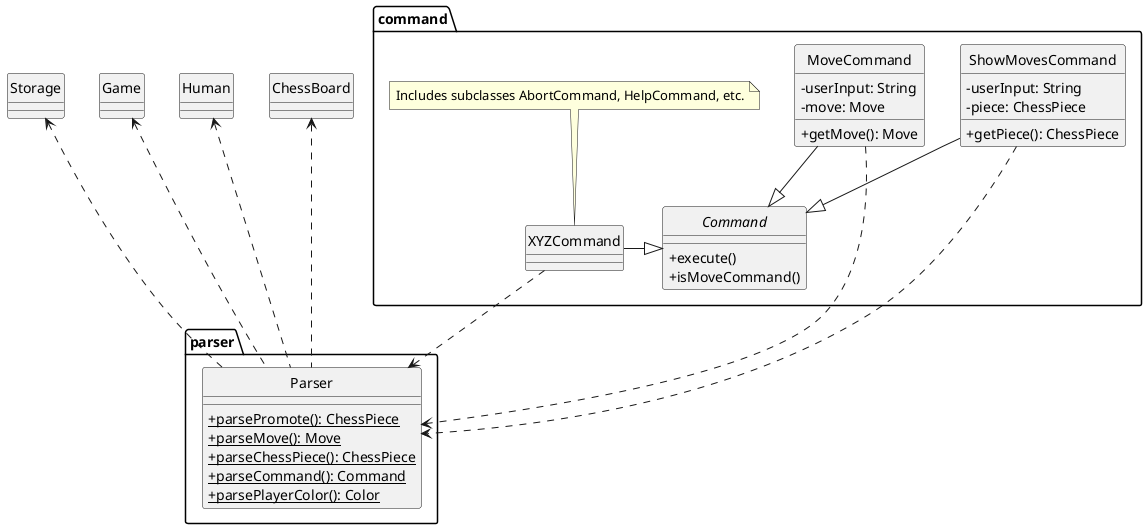 @startuml
'https://plantuml.com/class-diagram
hide circle
skinparam classAttributeIconSize 0
package command{
    abstract class Command {
    +execute()
    +isMoveCommand()
    }
    class MoveCommand {
    -userInput: String
    -move: Move
    +getMove(): Move
    }
    class ShowMovesCommand {
    -userInput: String
    -piece: ChessPiece
    +getPiece(): ChessPiece
    }
    class XYZCommand
    note top: Includes subclasses AbortCommand, HelpCommand, etc.

    XYZCommand -|> Command
    ShowMovesCommand --|> Command
    MoveCommand --|> Command
}
package parser{
    class Parser {
    +{static} parsePromote(): ChessPiece
    +{static} parseMove(): Move
    +{static} parseChessPiece(): ChessPiece
    +{static} parseCommand(): Command
    +{static} parsePlayerColor(): Color
    }
}
class Storage
class Game
class Human

command.MoveCommand ..> parser.Parser
command.ShowMovesCommand ..> parser.Parser
command.XYZCommand ..> parser.Parser

Game <... parser.Parser
Storage <... parser.Parser
Human <... parser.Parser
ChessBoard <... parser.Parser

@enduml
